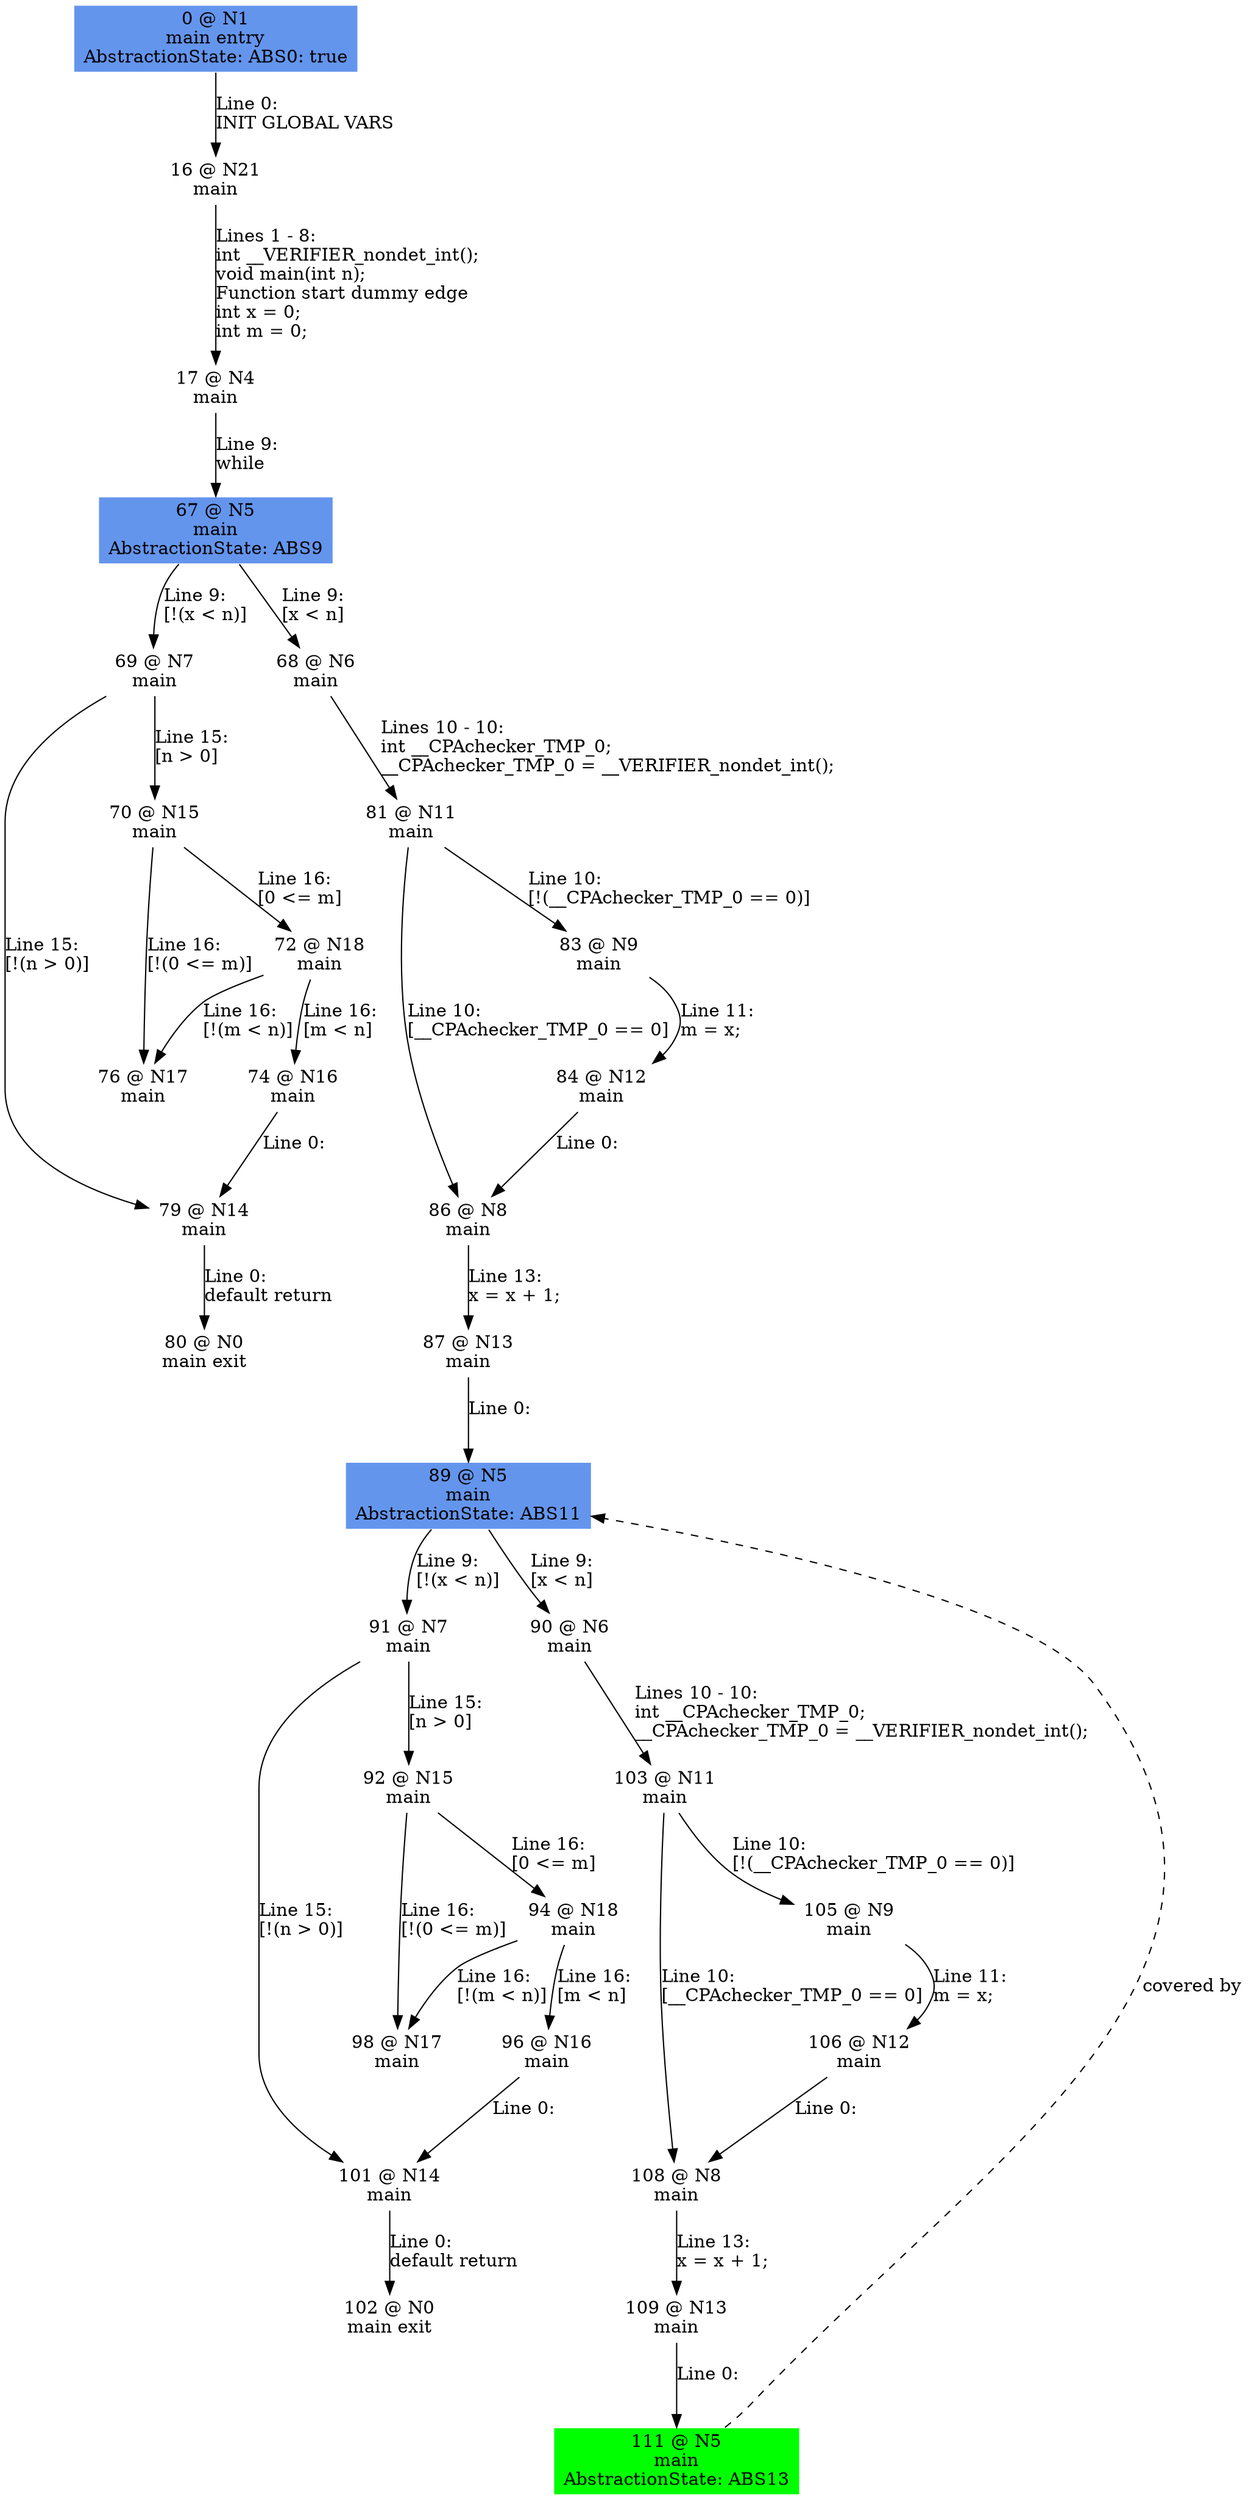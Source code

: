 digraph ARG {
node [style="filled" shape="box" color="white"]
0 [fillcolor="cornflowerblue" label="0 @ N1\nmain entry\nAbstractionState: ABS0: true\n" id="0"]
16 [label="16 @ N21\nmain\n" id="16"]
17 [label="17 @ N4\nmain\n" id="17"]
67 [fillcolor="cornflowerblue" label="67 @ N5\nmain\nAbstractionState: ABS9\n" id="67"]
69 [label="69 @ N7\nmain\n" id="69"]
79 [label="79 @ N14\nmain\n" id="79"]
80 [label="80 @ N0\nmain exit\n" id="80"]
70 [label="70 @ N15\nmain\n" id="70"]
76 [label="76 @ N17\nmain\n" id="76"]
72 [label="72 @ N18\nmain\n" id="72"]
74 [label="74 @ N16\nmain\n" id="74"]
68 [label="68 @ N6\nmain\n" id="68"]
81 [label="81 @ N11\nmain\n" id="81"]
86 [label="86 @ N8\nmain\n" id="86"]
87 [label="87 @ N13\nmain\n" id="87"]
89 [fillcolor="cornflowerblue" label="89 @ N5\nmain\nAbstractionState: ABS11\n" id="89"]
91 [label="91 @ N7\nmain\n" id="91"]
101 [label="101 @ N14\nmain\n" id="101"]
102 [label="102 @ N0\nmain exit\n" id="102"]
92 [label="92 @ N15\nmain\n" id="92"]
98 [label="98 @ N17\nmain\n" id="98"]
94 [label="94 @ N18\nmain\n" id="94"]
96 [label="96 @ N16\nmain\n" id="96"]
90 [label="90 @ N6\nmain\n" id="90"]
103 [label="103 @ N11\nmain\n" id="103"]
108 [label="108 @ N8\nmain\n" id="108"]
109 [label="109 @ N13\nmain\n" id="109"]
111 [fillcolor="green" label="111 @ N5\nmain\nAbstractionState: ABS13\n" id="111"]
105 [label="105 @ N9\nmain\n" id="105"]
106 [label="106 @ N12\nmain\n" id="106"]
83 [label="83 @ N9\nmain\n" id="83"]
84 [label="84 @ N12\nmain\n" id="84"]
0 -> 16 [label="Line 0: \lINIT GLOBAL VARS\l" id="0 -> 16"]
16 -> 17 [label="Lines 1 - 8: \lint __VERIFIER_nondet_int();\lvoid main(int n);\lFunction start dummy edge\lint x = 0;\lint m = 0;\l" id="16 -> 17"]
17 -> 67 [label="Line 9: \lwhile\l" id="17 -> 67"]
67 -> 68 [label="Line 9: \l[x < n]\l" id="67 -> 68"]
67 -> 69 [label="Line 9: \l[!(x < n)]\l" id="67 -> 69"]
69 -> 70 [label="Line 15: \l[n > 0]\l" id="69 -> 70"]
69 -> 79 [label="Line 15: \l[!(n > 0)]\l" id="69 -> 79"]
79 -> 80 [label="Line 0: \ldefault return\l" id="79 -> 80"]
70 -> 72 [label="Line 16: \l[0 <= m]\l" id="70 -> 72"]
70 -> 76 [label="Line 16: \l[!(0 <= m)]\l" id="70 -> 76"]
72 -> 74 [label="Line 16: \l[m < n]\l" id="72 -> 74"]
72 -> 76 [label="Line 16: \l[!(m < n)]\l" id="72 -> 76"]
74 -> 79 [label="Line 0: \l\l" id="74 -> 79"]
68 -> 81 [label="Lines 10 - 10: \lint __CPAchecker_TMP_0;\l__CPAchecker_TMP_0 = __VERIFIER_nondet_int();\l" id="68 -> 81"]
81 -> 83 [label="Line 10: \l[!(__CPAchecker_TMP_0 == 0)]\l" id="81 -> 83"]
81 -> 86 [label="Line 10: \l[__CPAchecker_TMP_0 == 0]\l" id="81 -> 86"]
86 -> 87 [label="Line 13: \lx = x + 1;\l" id="86 -> 87"]
87 -> 89 [label="Line 0: \l\l" id="87 -> 89"]
111 -> 89 [style="dashed" weight="0" label="covered by"]
89 -> 90 [label="Line 9: \l[x < n]\l" id="89 -> 90"]
89 -> 91 [label="Line 9: \l[!(x < n)]\l" id="89 -> 91"]
91 -> 92 [label="Line 15: \l[n > 0]\l" id="91 -> 92"]
91 -> 101 [label="Line 15: \l[!(n > 0)]\l" id="91 -> 101"]
101 -> 102 [label="Line 0: \ldefault return\l" id="101 -> 102"]
92 -> 94 [label="Line 16: \l[0 <= m]\l" id="92 -> 94"]
92 -> 98 [label="Line 16: \l[!(0 <= m)]\l" id="92 -> 98"]
94 -> 96 [label="Line 16: \l[m < n]\l" id="94 -> 96"]
94 -> 98 [label="Line 16: \l[!(m < n)]\l" id="94 -> 98"]
96 -> 101 [label="Line 0: \l\l" id="96 -> 101"]
90 -> 103 [label="Lines 10 - 10: \lint __CPAchecker_TMP_0;\l__CPAchecker_TMP_0 = __VERIFIER_nondet_int();\l" id="90 -> 103"]
103 -> 105 [label="Line 10: \l[!(__CPAchecker_TMP_0 == 0)]\l" id="103 -> 105"]
103 -> 108 [label="Line 10: \l[__CPAchecker_TMP_0 == 0]\l" id="103 -> 108"]
108 -> 109 [label="Line 13: \lx = x + 1;\l" id="108 -> 109"]
109 -> 111 [label="Line 0: \l\l" id="109 -> 111"]
105 -> 106 [label="Line 11: \lm = x;\l" id="105 -> 106"]
106 -> 108 [label="Line 0: \l\l" id="106 -> 108"]
83 -> 84 [label="Line 11: \lm = x;\l" id="83 -> 84"]
84 -> 86 [label="Line 0: \l\l" id="84 -> 86"]
}
